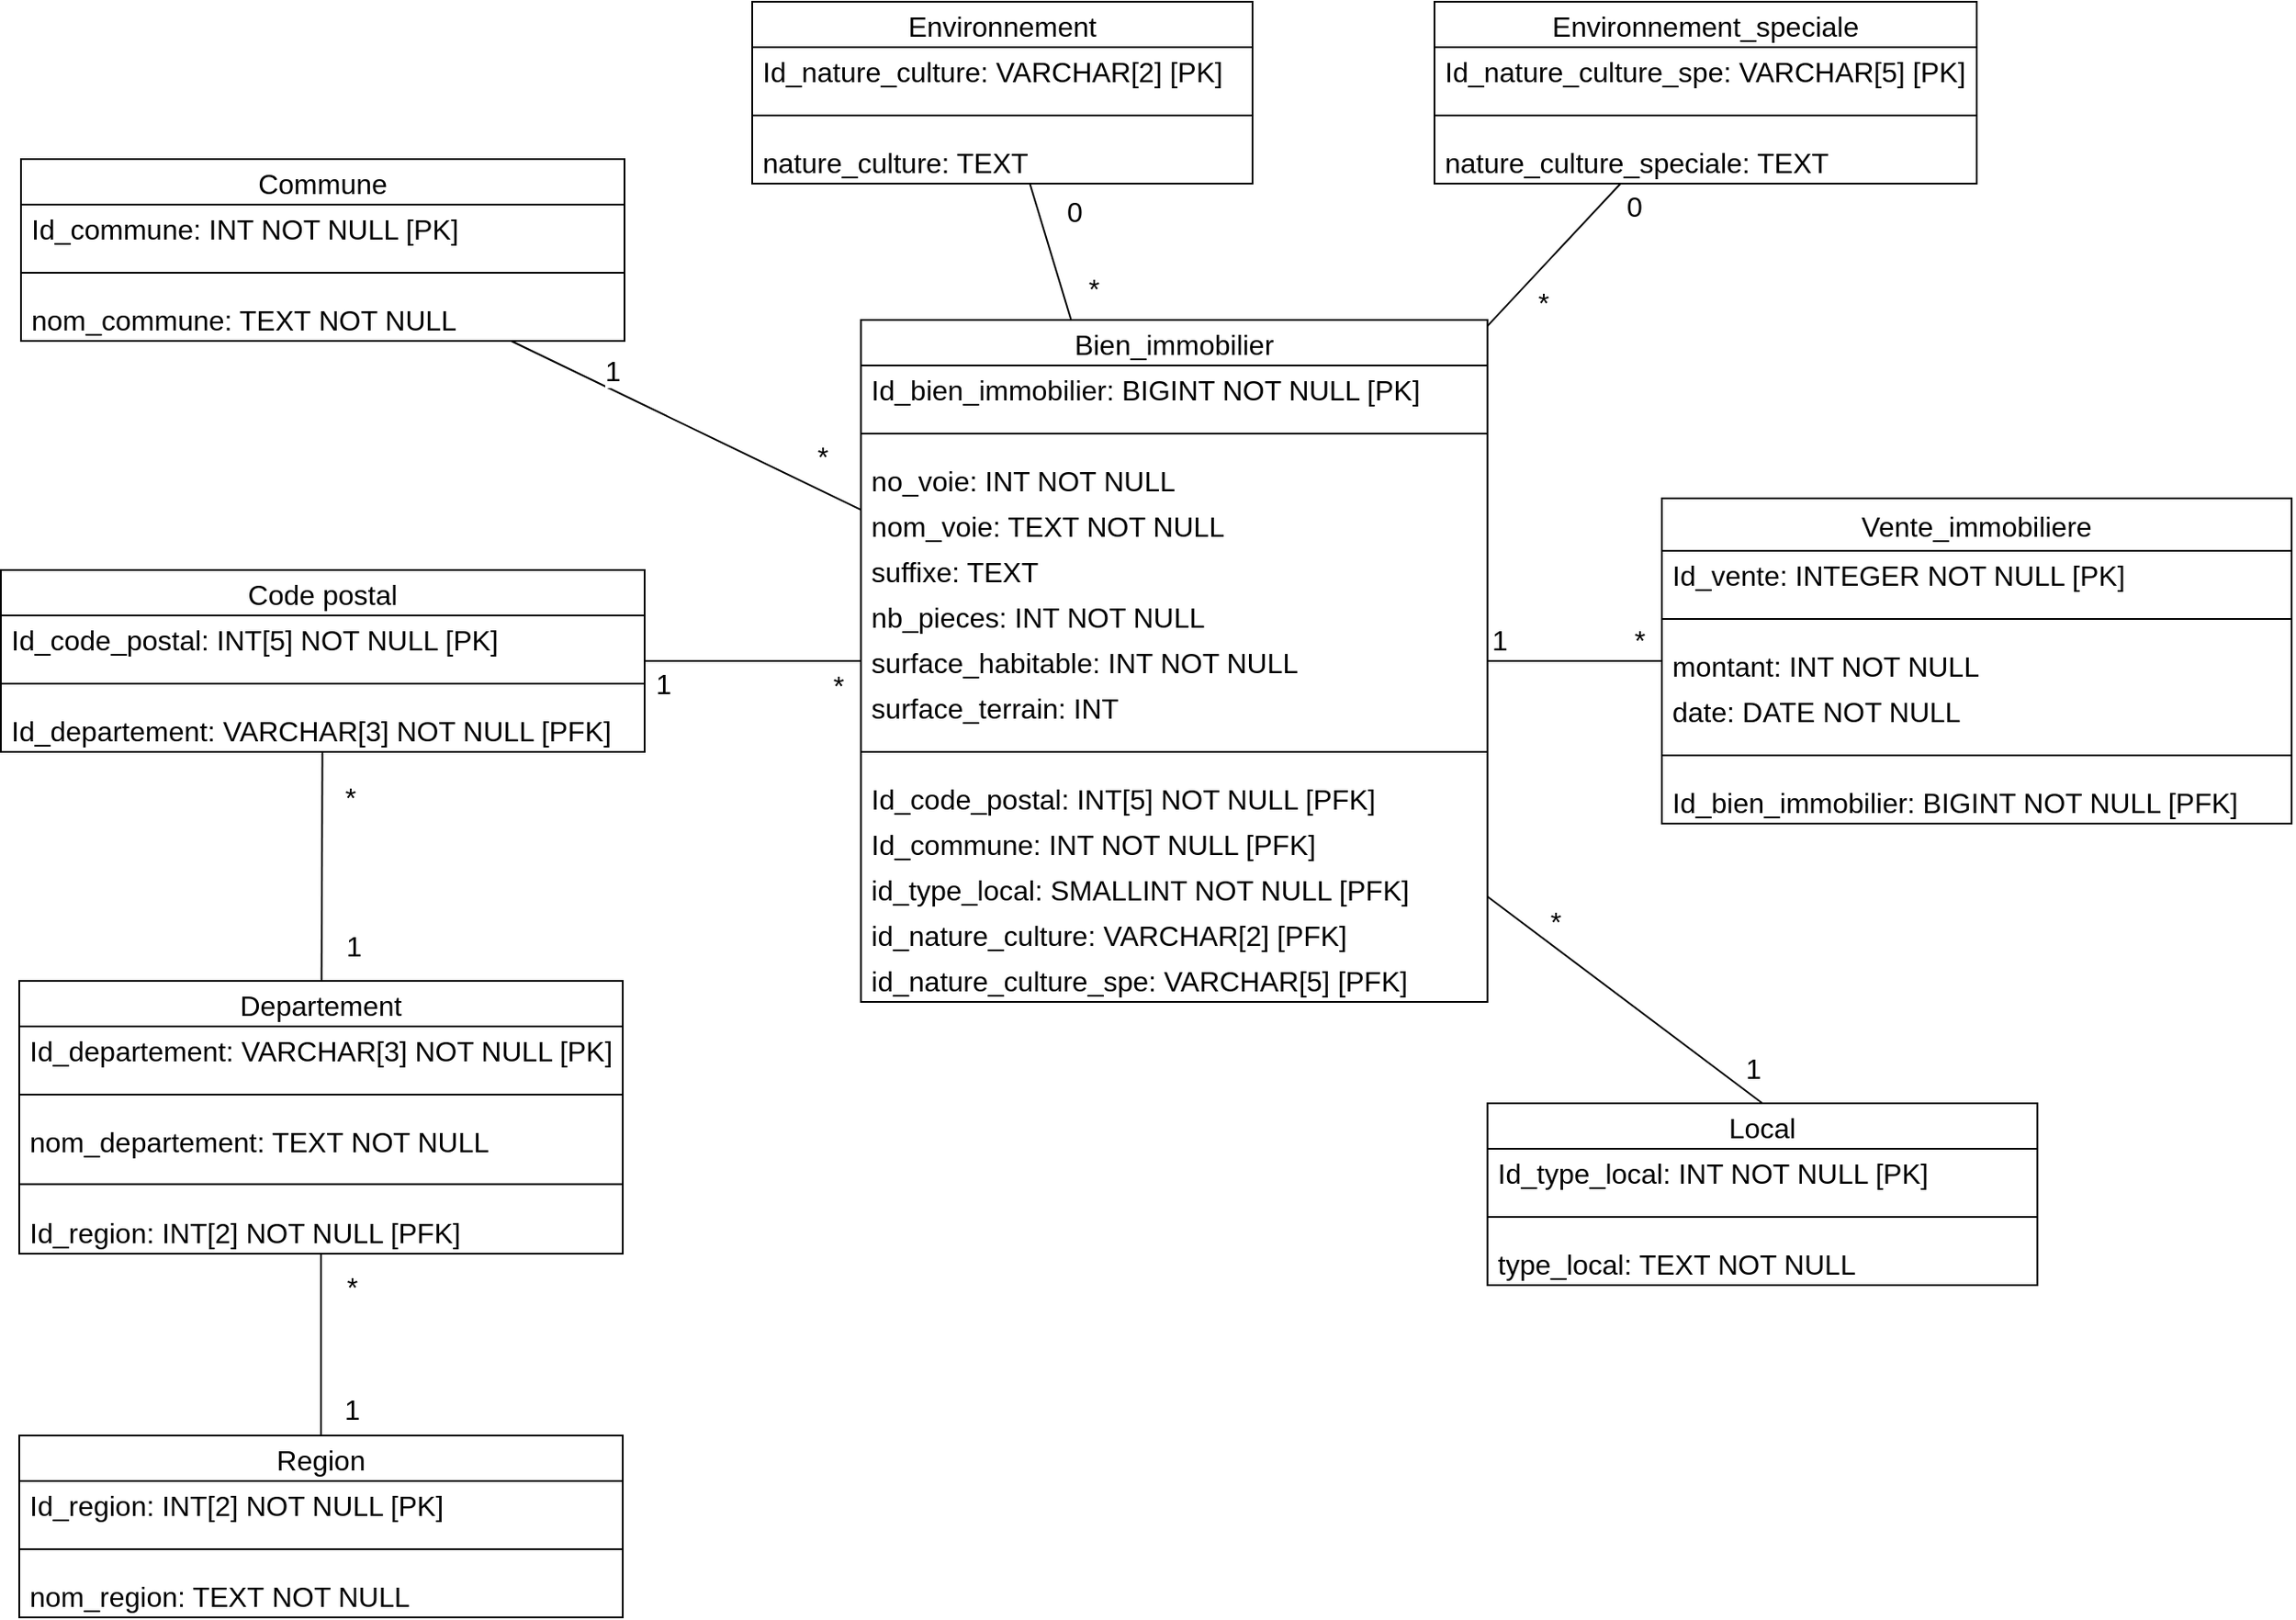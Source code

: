 <mxfile version="17.2.4" type="device"><diagram id="9MLvK_k0aVsAhO-1wb1t" name="Page-1"><mxGraphModel dx="2315" dy="977" grid="1" gridSize="10" guides="1" tooltips="1" connect="1" arrows="1" fold="1" page="1" pageScale="1" pageWidth="827" pageHeight="1169" math="0" shadow="0"><root><mxCell id="0"/><mxCell id="1" parent="0"/><mxCell id="n-S6HMVoFPaO9TLlDUIH-5" value="Bien_immobilier" style="swimlane;fontStyle=0;childLayout=stackLayout;horizontal=1;startSize=26;fillColor=none;horizontalStack=0;resizeParent=1;resizeParentMax=0;resizeLast=0;collapsible=1;marginBottom=0;fontSize=16;verticalAlign=middle;" parent="1" vertex="1"><mxGeometry x="-277.82" y="252" width="358.13" height="390" as="geometry"/></mxCell><mxCell id="n-S6HMVoFPaO9TLlDUIH-67" value="Id_bien_immobilier: BIGINT NOT NULL [PK]" style="text;strokeColor=none;fillColor=none;align=left;verticalAlign=middle;spacingLeft=4;spacingRight=4;overflow=hidden;rotatable=0;points=[[0,0.5],[1,0.5]];portConstraint=eastwest;fontSize=16;" parent="n-S6HMVoFPaO9TLlDUIH-5" vertex="1"><mxGeometry y="26" width="358.13" height="26" as="geometry"/></mxCell><mxCell id="n-S6HMVoFPaO9TLlDUIH-98" style="text;strokeColor=none;fillColor=none;align=left;verticalAlign=middle;spacingLeft=4;spacingRight=4;overflow=hidden;rotatable=0;points=[[0,0.5],[1,0.5]];portConstraint=eastwest;fontSize=16;" parent="n-S6HMVoFPaO9TLlDUIH-5" vertex="1"><mxGeometry y="52" width="358.13" height="26" as="geometry"/></mxCell><mxCell id="n-S6HMVoFPaO9TLlDUIH-6" value="no_voie: INT NOT NULL" style="text;strokeColor=none;fillColor=none;align=left;verticalAlign=middle;spacingLeft=4;spacingRight=4;overflow=hidden;rotatable=0;points=[[0,0.5],[1,0.5]];portConstraint=eastwest;fontSize=16;" parent="n-S6HMVoFPaO9TLlDUIH-5" vertex="1"><mxGeometry y="78" width="358.13" height="26" as="geometry"/></mxCell><mxCell id="JLCW6Cg3PEM2N8Qf9Rc7-1" value="nom_voie: TEXT NOT NULL" style="text;strokeColor=none;fillColor=none;align=left;verticalAlign=middle;spacingLeft=4;spacingRight=4;overflow=hidden;rotatable=0;points=[[0,0.5],[1,0.5]];portConstraint=eastwest;fontSize=16;" parent="n-S6HMVoFPaO9TLlDUIH-5" vertex="1"><mxGeometry y="104" width="358.13" height="26" as="geometry"/></mxCell><mxCell id="n-S6HMVoFPaO9TLlDUIH-7" value="suffixe: TEXT" style="text;strokeColor=none;fillColor=none;align=left;verticalAlign=middle;spacingLeft=4;spacingRight=4;overflow=hidden;rotatable=0;points=[[0,0.5],[1,0.5]];portConstraint=eastwest;fontSize=16;" parent="n-S6HMVoFPaO9TLlDUIH-5" vertex="1"><mxGeometry y="130" width="358.13" height="26" as="geometry"/></mxCell><mxCell id="n-S6HMVoFPaO9TLlDUIH-11" value="nb_pieces: INT NOT NULL" style="text;strokeColor=none;fillColor=none;align=left;verticalAlign=middle;spacingLeft=4;spacingRight=4;overflow=hidden;rotatable=0;points=[[0,0.5],[1,0.5]];portConstraint=eastwest;fontSize=16;horizontal=1;" parent="n-S6HMVoFPaO9TLlDUIH-5" vertex="1"><mxGeometry y="156" width="358.13" height="26" as="geometry"/></mxCell><mxCell id="n-S6HMVoFPaO9TLlDUIH-12" value="surface_habitable: INT NOT NULL" style="text;strokeColor=none;fillColor=none;align=left;verticalAlign=middle;spacingLeft=4;spacingRight=4;overflow=hidden;rotatable=0;points=[[0,0.5],[1,0.5]];portConstraint=eastwest;fontSize=16;horizontal=1;" parent="n-S6HMVoFPaO9TLlDUIH-5" vertex="1"><mxGeometry y="182" width="358.13" height="26" as="geometry"/></mxCell><mxCell id="n-S6HMVoFPaO9TLlDUIH-13" value="surface_terrain: INT" style="text;strokeColor=none;fillColor=none;align=left;verticalAlign=middle;spacingLeft=4;spacingRight=4;overflow=hidden;rotatable=0;points=[[0,0.5],[1,0.5]];portConstraint=eastwest;fontSize=16;horizontal=1;" parent="n-S6HMVoFPaO9TLlDUIH-5" vertex="1"><mxGeometry y="208" width="358.13" height="26" as="geometry"/></mxCell><mxCell id="n-S6HMVoFPaO9TLlDUIH-92" style="text;strokeColor=none;fillColor=none;align=left;verticalAlign=middle;spacingLeft=4;spacingRight=4;overflow=hidden;rotatable=0;points=[[0,0.5],[1,0.5]];portConstraint=eastwest;fontSize=16;" parent="n-S6HMVoFPaO9TLlDUIH-5" vertex="1"><mxGeometry y="234" width="358.13" height="26" as="geometry"/></mxCell><mxCell id="n-S6HMVoFPaO9TLlDUIH-93" value="" style="endArrow=none;html=1;rounded=0;fontSize=16;entryX=1;entryY=0.5;entryDx=0;entryDy=0;exitX=0;exitY=0.5;exitDx=0;exitDy=0;verticalAlign=middle;" parent="n-S6HMVoFPaO9TLlDUIH-5" source="n-S6HMVoFPaO9TLlDUIH-92" target="n-S6HMVoFPaO9TLlDUIH-92" edge="1"><mxGeometry width="50" height="50" relative="1" as="geometry"><mxPoint x="165" y="378" as="sourcePoint"/><mxPoint x="215" y="328" as="targetPoint"/></mxGeometry></mxCell><mxCell id="n-S6HMVoFPaO9TLlDUIH-99" value="" style="endArrow=none;html=1;rounded=0;fontSize=16;entryX=1;entryY=0.5;entryDx=0;entryDy=0;exitX=0;exitY=0.5;exitDx=0;exitDy=0;verticalAlign=middle;" parent="n-S6HMVoFPaO9TLlDUIH-5" source="n-S6HMVoFPaO9TLlDUIH-98" target="n-S6HMVoFPaO9TLlDUIH-98" edge="1"><mxGeometry width="50" height="50" relative="1" as="geometry"><mxPoint x="155" y="194" as="sourcePoint"/><mxPoint x="205" y="144" as="targetPoint"/></mxGeometry></mxCell><mxCell id="2U0PbCX6W4yRTN66kV8E-24" value="Id_code_postal: INT[5] NOT NULL [PFK]" style="text;strokeColor=none;fillColor=none;align=left;verticalAlign=middle;spacingLeft=4;spacingRight=4;overflow=hidden;rotatable=0;points=[[0,0.5],[1,0.5]];portConstraint=eastwest;fontSize=16;" parent="n-S6HMVoFPaO9TLlDUIH-5" vertex="1"><mxGeometry y="260" width="358.13" height="26" as="geometry"/></mxCell><mxCell id="2U0PbCX6W4yRTN66kV8E-1" value="Id_commune: INT NOT NULL [PFK]" style="text;strokeColor=none;fillColor=none;align=left;verticalAlign=middle;spacingLeft=4;spacingRight=4;overflow=hidden;rotatable=0;points=[[0,0.5],[1,0.5]];portConstraint=eastwest;fontSize=16;" parent="n-S6HMVoFPaO9TLlDUIH-5" vertex="1"><mxGeometry y="286" width="358.13" height="26" as="geometry"/></mxCell><mxCell id="n-S6HMVoFPaO9TLlDUIH-56" value="id_type_local: SMALLINT NOT NULL [PFK]" style="text;strokeColor=none;fillColor=none;align=left;verticalAlign=middle;spacingLeft=4;spacingRight=4;overflow=hidden;rotatable=0;points=[[0,0.5],[1,0.5]];portConstraint=eastwest;fontSize=16;horizontal=1;" parent="n-S6HMVoFPaO9TLlDUIH-5" vertex="1"><mxGeometry y="312" width="358.13" height="26" as="geometry"/></mxCell><mxCell id="n-S6HMVoFPaO9TLlDUIH-57" value="id_nature_culture: VARCHAR[2] [PFK]" style="text;strokeColor=none;fillColor=none;align=left;verticalAlign=middle;spacingLeft=4;spacingRight=4;overflow=hidden;rotatable=0;points=[[0,0.5],[1,0.5]];portConstraint=eastwest;fontSize=16;horizontal=1;" parent="n-S6HMVoFPaO9TLlDUIH-5" vertex="1"><mxGeometry y="338" width="358.13" height="26" as="geometry"/></mxCell><mxCell id="n-S6HMVoFPaO9TLlDUIH-58" value="id_nature_culture_spe: VARCHAR[5] [PFK]" style="text;strokeColor=none;fillColor=none;align=left;verticalAlign=middle;spacingLeft=4;spacingRight=4;overflow=hidden;rotatable=0;points=[[0,0.5],[1,0.5]];portConstraint=eastwest;fontSize=16;horizontal=1;" parent="n-S6HMVoFPaO9TLlDUIH-5" vertex="1"><mxGeometry y="364" width="358.13" height="26" as="geometry"/></mxCell><mxCell id="n-S6HMVoFPaO9TLlDUIH-8" value="Vente_immobiliere" style="swimlane;fontStyle=0;childLayout=stackLayout;horizontal=1;startSize=30;fillColor=none;horizontalStack=0;resizeParent=1;resizeParentMax=0;resizeLast=0;collapsible=1;marginBottom=0;fontSize=16;verticalAlign=middle;align=center;" parent="1" vertex="1"><mxGeometry x="180" y="354" width="359.99" height="186" as="geometry"/></mxCell><mxCell id="n-S6HMVoFPaO9TLlDUIH-45" value="Id_vente: INTEGER NOT NULL [PK]" style="text;strokeColor=none;fillColor=none;align=left;verticalAlign=middle;spacingLeft=4;spacingRight=4;overflow=hidden;rotatable=0;points=[[0,0.5],[1,0.5]];portConstraint=eastwest;fontSize=16;horizontal=1;" parent="n-S6HMVoFPaO9TLlDUIH-8" vertex="1"><mxGeometry y="30" width="359.99" height="26" as="geometry"/></mxCell><mxCell id="n-S6HMVoFPaO9TLlDUIH-96" style="text;strokeColor=none;fillColor=none;align=left;verticalAlign=middle;spacingLeft=4;spacingRight=4;overflow=hidden;rotatable=0;points=[[0,0.5],[1,0.5]];portConstraint=eastwest;fontSize=16;horizontal=1;" parent="n-S6HMVoFPaO9TLlDUIH-8" vertex="1"><mxGeometry y="56" width="359.99" height="26" as="geometry"/></mxCell><mxCell id="n-S6HMVoFPaO9TLlDUIH-9" value="montant: INT NOT NULL" style="text;strokeColor=none;fillColor=none;align=left;verticalAlign=middle;spacingLeft=4;spacingRight=4;overflow=hidden;rotatable=0;points=[[0,0.5],[1,0.5]];portConstraint=eastwest;fontSize=16;horizontal=1;" parent="n-S6HMVoFPaO9TLlDUIH-8" vertex="1"><mxGeometry y="82" width="359.99" height="26" as="geometry"/></mxCell><mxCell id="n-S6HMVoFPaO9TLlDUIH-10" value="date: DATE NOT NULL" style="text;strokeColor=none;fillColor=none;align=left;verticalAlign=middle;spacingLeft=4;spacingRight=4;overflow=hidden;rotatable=0;points=[[0,0.5],[1,0.5]];portConstraint=eastwest;fontSize=16;horizontal=1;" parent="n-S6HMVoFPaO9TLlDUIH-8" vertex="1"><mxGeometry y="108" width="359.99" height="26" as="geometry"/></mxCell><mxCell id="n-S6HMVoFPaO9TLlDUIH-49" style="text;strokeColor=none;fillColor=none;align=left;verticalAlign=middle;spacingLeft=4;spacingRight=4;overflow=hidden;rotatable=0;points=[[0,0.5],[1,0.5]];portConstraint=eastwest;fontSize=16;horizontal=1;" parent="n-S6HMVoFPaO9TLlDUIH-8" vertex="1"><mxGeometry y="134" width="359.99" height="26" as="geometry"/></mxCell><mxCell id="n-S6HMVoFPaO9TLlDUIH-55" value="Id_bien_immobilier: BIGINT NOT NULL [PFK]" style="text;strokeColor=none;fillColor=none;align=left;verticalAlign=middle;spacingLeft=4;spacingRight=4;overflow=hidden;rotatable=0;points=[[0,0.5],[1,0.5]];portConstraint=eastwest;fontSize=16;horizontal=1;" parent="n-S6HMVoFPaO9TLlDUIH-8" vertex="1"><mxGeometry y="160" width="359.99" height="26" as="geometry"/></mxCell><mxCell id="n-S6HMVoFPaO9TLlDUIH-54" value="" style="endArrow=none;html=1;rounded=0;fontSize=16;entryX=1;entryY=0.5;entryDx=0;entryDy=0;exitX=0;exitY=0.5;exitDx=0;exitDy=0;verticalAlign=middle;" parent="n-S6HMVoFPaO9TLlDUIH-8" source="n-S6HMVoFPaO9TLlDUIH-49" target="n-S6HMVoFPaO9TLlDUIH-49" edge="1"><mxGeometry width="50" height="50" relative="1" as="geometry"><mxPoint x="70" y="148" as="sourcePoint"/><mxPoint x="120" y="98" as="targetPoint"/><Array as="points"/></mxGeometry></mxCell><mxCell id="n-S6HMVoFPaO9TLlDUIH-97" value="" style="endArrow=none;html=1;rounded=0;fontSize=16;entryX=1;entryY=0.5;entryDx=0;entryDy=0;exitX=0;exitY=0.5;exitDx=0;exitDy=0;verticalAlign=middle;" parent="n-S6HMVoFPaO9TLlDUIH-8" source="n-S6HMVoFPaO9TLlDUIH-96" target="n-S6HMVoFPaO9TLlDUIH-96" edge="1"><mxGeometry width="50" height="50" relative="1" as="geometry"><mxPoint x="-360.01" y="404" as="sourcePoint"/><mxPoint x="-310.01" y="354" as="targetPoint"/></mxGeometry></mxCell><mxCell id="n-S6HMVoFPaO9TLlDUIH-14" value="" style="endArrow=none;html=1;rounded=0;strokeColor=default;verticalAlign=middle;fontSize=16;" parent="1" source="n-S6HMVoFPaO9TLlDUIH-5" target="n-S6HMVoFPaO9TLlDUIH-8" edge="1"><mxGeometry width="50" height="50" relative="1" as="geometry"><mxPoint x="210" y="598" as="sourcePoint"/><mxPoint x="310" y="938" as="targetPoint"/></mxGeometry></mxCell><mxCell id="n-S6HMVoFPaO9TLlDUIH-15" value="1" style="edgeLabel;html=1;align=center;verticalAlign=middle;resizable=0;points=[];fontSize=16;" parent="n-S6HMVoFPaO9TLlDUIH-14" vertex="1" connectable="0"><mxGeometry x="-0.737" relative="1" as="geometry"><mxPoint x="-7" y="-12" as="offset"/></mxGeometry></mxCell><mxCell id="n-S6HMVoFPaO9TLlDUIH-16" value="*" style="edgeLabel;html=1;align=center;verticalAlign=middle;resizable=0;points=[];fontSize=16;" parent="n-S6HMVoFPaO9TLlDUIH-14" vertex="1" connectable="0"><mxGeometry x="0.737" y="-1" relative="1" as="geometry"><mxPoint y="-13" as="offset"/></mxGeometry></mxCell><mxCell id="n-S6HMVoFPaO9TLlDUIH-17" value="Local" style="swimlane;fontStyle=0;childLayout=stackLayout;horizontal=1;startSize=26;fillColor=none;horizontalStack=0;resizeParent=1;resizeParentMax=0;resizeLast=0;collapsible=1;marginBottom=0;fontSize=16;verticalAlign=middle;" parent="1" vertex="1"><mxGeometry x="80.31" y="700" width="314.36" height="104" as="geometry"/></mxCell><mxCell id="n-S6HMVoFPaO9TLlDUIH-59" value="Id_type_local: INT NOT NULL [PK]" style="text;strokeColor=none;fillColor=none;align=left;verticalAlign=middle;spacingLeft=4;spacingRight=4;overflow=hidden;rotatable=0;points=[[0,0.5],[1,0.5]];portConstraint=eastwest;fontSize=16;" parent="n-S6HMVoFPaO9TLlDUIH-17" vertex="1"><mxGeometry y="26" width="314.36" height="26" as="geometry"/></mxCell><mxCell id="n-S6HMVoFPaO9TLlDUIH-108" style="text;strokeColor=none;fillColor=none;align=left;verticalAlign=middle;spacingLeft=4;spacingRight=4;overflow=hidden;rotatable=0;points=[[0,0.5],[1,0.5]];portConstraint=eastwest;fontSize=16;" parent="n-S6HMVoFPaO9TLlDUIH-17" vertex="1"><mxGeometry y="52" width="314.36" height="26" as="geometry"/></mxCell><mxCell id="n-S6HMVoFPaO9TLlDUIH-18" value="type_local: TEXT NOT NULL" style="text;strokeColor=none;fillColor=none;align=left;verticalAlign=middle;spacingLeft=4;spacingRight=4;overflow=hidden;rotatable=0;points=[[0,0.5],[1,0.5]];portConstraint=eastwest;fontSize=16;" parent="n-S6HMVoFPaO9TLlDUIH-17" vertex="1"><mxGeometry y="78" width="314.36" height="26" as="geometry"/></mxCell><mxCell id="n-S6HMVoFPaO9TLlDUIH-109" value="" style="endArrow=none;html=1;rounded=0;fontSize=16;entryX=1;entryY=0.5;entryDx=0;entryDy=0;exitX=0;exitY=0.5;exitDx=0;exitDy=0;verticalAlign=middle;" parent="n-S6HMVoFPaO9TLlDUIH-17" source="n-S6HMVoFPaO9TLlDUIH-108" target="n-S6HMVoFPaO9TLlDUIH-108" edge="1"><mxGeometry width="50" height="50" relative="1" as="geometry"><mxPoint x="-375.64" y="-186" as="sourcePoint"/><mxPoint x="-325.64" y="-236" as="targetPoint"/></mxGeometry></mxCell><mxCell id="n-S6HMVoFPaO9TLlDUIH-19" value="" style="endArrow=none;html=1;rounded=0;fontSize=16;strokeColor=default;exitX=0.5;exitY=0;exitDx=0;exitDy=0;verticalAlign=middle;" parent="1" source="n-S6HMVoFPaO9TLlDUIH-17" target="n-S6HMVoFPaO9TLlDUIH-5" edge="1"><mxGeometry width="50" height="50" relative="1" as="geometry"><mxPoint x="260" y="788" as="sourcePoint"/><mxPoint x="455" y="634" as="targetPoint"/></mxGeometry></mxCell><mxCell id="n-S6HMVoFPaO9TLlDUIH-20" value="*" style="edgeLabel;html=1;align=center;verticalAlign=middle;resizable=0;points=[];fontSize=16;" parent="n-S6HMVoFPaO9TLlDUIH-19" vertex="1" connectable="0"><mxGeometry x="0.74" y="-1" relative="1" as="geometry"><mxPoint x="17" y="-1" as="offset"/></mxGeometry></mxCell><mxCell id="n-S6HMVoFPaO9TLlDUIH-21" value="1" style="edgeLabel;html=1;align=center;verticalAlign=middle;resizable=0;points=[];fontSize=16;" parent="n-S6HMVoFPaO9TLlDUIH-19" vertex="1" connectable="0"><mxGeometry x="-0.741" relative="1" as="geometry"><mxPoint x="15" y="-5" as="offset"/></mxGeometry></mxCell><mxCell id="n-S6HMVoFPaO9TLlDUIH-22" value="Environnement" style="swimlane;fontStyle=0;childLayout=stackLayout;horizontal=1;startSize=26;fillColor=none;horizontalStack=0;resizeParent=1;resizeParentMax=0;resizeLast=0;collapsible=1;marginBottom=0;fontSize=16;verticalAlign=middle;" parent="1" vertex="1"><mxGeometry x="-340" y="70" width="286" height="104" as="geometry"/></mxCell><mxCell id="n-S6HMVoFPaO9TLlDUIH-63" value="Id_nature_culture: VARCHAR[2] [PK]" style="text;strokeColor=none;fillColor=none;align=left;verticalAlign=middle;spacingLeft=4;spacingRight=4;overflow=hidden;rotatable=0;points=[[0,0.5],[1,0.5]];portConstraint=eastwest;fontSize=16;" parent="n-S6HMVoFPaO9TLlDUIH-22" vertex="1"><mxGeometry y="26" width="286" height="26" as="geometry"/></mxCell><mxCell id="n-S6HMVoFPaO9TLlDUIH-110" style="text;strokeColor=none;fillColor=none;align=left;verticalAlign=middle;spacingLeft=4;spacingRight=4;overflow=hidden;rotatable=0;points=[[0,0.5],[1,0.5]];portConstraint=eastwest;fontSize=16;" parent="n-S6HMVoFPaO9TLlDUIH-22" vertex="1"><mxGeometry y="52" width="286" height="26" as="geometry"/></mxCell><mxCell id="n-S6HMVoFPaO9TLlDUIH-23" value="nature_culture: TEXT" style="text;strokeColor=none;fillColor=none;align=left;verticalAlign=middle;spacingLeft=4;spacingRight=4;overflow=hidden;rotatable=0;points=[[0,0.5],[1,0.5]];portConstraint=eastwest;fontSize=16;" parent="n-S6HMVoFPaO9TLlDUIH-22" vertex="1"><mxGeometry y="78" width="286" height="26" as="geometry"/></mxCell><mxCell id="n-S6HMVoFPaO9TLlDUIH-112" value="" style="endArrow=none;html=1;rounded=0;fontSize=16;entryX=1;entryY=0.5;entryDx=0;entryDy=0;exitX=0;exitY=0.5;exitDx=0;exitDy=0;verticalAlign=middle;" parent="n-S6HMVoFPaO9TLlDUIH-22" source="n-S6HMVoFPaO9TLlDUIH-110" target="n-S6HMVoFPaO9TLlDUIH-110" edge="1"><mxGeometry width="50" height="50" relative="1" as="geometry"><mxPoint x="-154" y="220" as="sourcePoint"/><mxPoint x="-104" y="170" as="targetPoint"/></mxGeometry></mxCell><mxCell id="n-S6HMVoFPaO9TLlDUIH-25" value="" style="endArrow=none;html=1;rounded=0;fontSize=16;strokeColor=default;verticalAlign=middle;" parent="1" source="n-S6HMVoFPaO9TLlDUIH-5" target="n-S6HMVoFPaO9TLlDUIH-22" edge="1"><mxGeometry width="50" height="50" relative="1" as="geometry"><mxPoint x="640" y="566" as="sourcePoint"/><mxPoint x="690" y="516" as="targetPoint"/></mxGeometry></mxCell><mxCell id="n-S6HMVoFPaO9TLlDUIH-26" value="*" style="edgeLabel;html=1;align=center;verticalAlign=middle;resizable=0;points=[];fontSize=16;" parent="n-S6HMVoFPaO9TLlDUIH-25" vertex="1" connectable="0"><mxGeometry x="-0.803" relative="1" as="geometry"><mxPoint x="15" y="-11" as="offset"/></mxGeometry></mxCell><mxCell id="n-S6HMVoFPaO9TLlDUIH-27" value="0" style="edgeLabel;html=1;align=center;verticalAlign=middle;resizable=0;points=[];fontSize=16;" parent="n-S6HMVoFPaO9TLlDUIH-25" vertex="1" connectable="0"><mxGeometry x="0.749" y="1" relative="1" as="geometry"><mxPoint x="23" y="6" as="offset"/></mxGeometry></mxCell><mxCell id="n-S6HMVoFPaO9TLlDUIH-34" value="Commune" style="swimlane;fontStyle=0;childLayout=stackLayout;horizontal=1;startSize=26;fillColor=none;horizontalStack=0;resizeParent=1;resizeParentMax=0;resizeLast=0;collapsible=1;marginBottom=0;fontSize=16;verticalAlign=middle;" parent="1" vertex="1"><mxGeometry x="-758" y="160" width="345" height="104" as="geometry"/></mxCell><mxCell id="n-S6HMVoFPaO9TLlDUIH-80" value="Id_commune: INT NOT NULL [PK]" style="text;strokeColor=none;fillColor=none;align=left;verticalAlign=middle;spacingLeft=4;spacingRight=4;overflow=hidden;rotatable=0;points=[[0,0.5],[1,0.5]];portConstraint=eastwest;fontSize=16;" parent="n-S6HMVoFPaO9TLlDUIH-34" vertex="1"><mxGeometry y="26" width="345" height="26" as="geometry"/></mxCell><mxCell id="n-S6HMVoFPaO9TLlDUIH-104" style="text;strokeColor=none;fillColor=none;align=left;verticalAlign=middle;spacingLeft=4;spacingRight=4;overflow=hidden;rotatable=0;points=[[0,0.5],[1,0.5]];portConstraint=eastwest;fontSize=16;" parent="n-S6HMVoFPaO9TLlDUIH-34" vertex="1"><mxGeometry y="52" width="345" height="26" as="geometry"/></mxCell><mxCell id="n-S6HMVoFPaO9TLlDUIH-35" value="nom_commune: TEXT NOT NULL" style="text;strokeColor=none;fillColor=none;align=left;verticalAlign=middle;spacingLeft=4;spacingRight=4;overflow=hidden;rotatable=0;points=[[0,0.5],[1,0.5]];portConstraint=eastwest;fontSize=16;" parent="n-S6HMVoFPaO9TLlDUIH-34" vertex="1"><mxGeometry y="78" width="345" height="26" as="geometry"/></mxCell><mxCell id="n-S6HMVoFPaO9TLlDUIH-105" value="" style="endArrow=none;html=1;rounded=0;fontSize=16;entryX=1;entryY=0.5;entryDx=0;entryDy=0;exitX=0;exitY=0.5;exitDx=0;exitDy=0;verticalAlign=middle;" parent="n-S6HMVoFPaO9TLlDUIH-34" source="n-S6HMVoFPaO9TLlDUIH-104" target="n-S6HMVoFPaO9TLlDUIH-104" edge="1"><mxGeometry width="50" height="50" relative="1" as="geometry"><mxPoint x="180" y="-180" as="sourcePoint"/><mxPoint x="230" y="-230" as="targetPoint"/></mxGeometry></mxCell><mxCell id="n-S6HMVoFPaO9TLlDUIH-37" value="Departement" style="swimlane;fontStyle=0;childLayout=stackLayout;horizontal=1;startSize=26;fillColor=none;horizontalStack=0;resizeParent=1;resizeParentMax=0;resizeLast=0;collapsible=1;marginBottom=0;fontSize=16;verticalAlign=middle;" parent="1" vertex="1"><mxGeometry x="-759" y="630" width="345" height="156" as="geometry"/></mxCell><mxCell id="n-S6HMVoFPaO9TLlDUIH-91" value="Id_departement: VARCHAR[3] NOT NULL [PK]" style="text;strokeColor=none;fillColor=none;align=left;verticalAlign=middle;spacingLeft=4;spacingRight=4;overflow=hidden;rotatable=0;points=[[0,0.5],[1,0.5]];portConstraint=eastwest;fontSize=16;" parent="n-S6HMVoFPaO9TLlDUIH-37" vertex="1"><mxGeometry y="26" width="345" height="26" as="geometry"/></mxCell><mxCell id="n-S6HMVoFPaO9TLlDUIH-106" style="text;strokeColor=none;fillColor=none;align=left;verticalAlign=middle;spacingLeft=4;spacingRight=4;overflow=hidden;rotatable=0;points=[[0,0.5],[1,0.5]];portConstraint=eastwest;fontSize=16;" parent="n-S6HMVoFPaO9TLlDUIH-37" vertex="1"><mxGeometry y="52" width="345" height="26" as="geometry"/></mxCell><mxCell id="n-S6HMVoFPaO9TLlDUIH-38" value="nom_departement: TEXT NOT NULL" style="text;strokeColor=none;fillColor=none;align=left;verticalAlign=middle;spacingLeft=4;spacingRight=4;overflow=hidden;rotatable=0;points=[[0,0.5],[1,0.5]];portConstraint=eastwest;fontSize=16;" parent="n-S6HMVoFPaO9TLlDUIH-37" vertex="1"><mxGeometry y="78" width="345" height="26" as="geometry"/></mxCell><mxCell id="YKuEtHGh75tFEtpkkaQq-9" value="" style="endArrow=none;html=1;rounded=0;fontSize=16;entryX=1;entryY=0.5;entryDx=0;entryDy=0;exitX=0;exitY=0.5;exitDx=0;exitDy=0;verticalAlign=middle;" parent="n-S6HMVoFPaO9TLlDUIH-37" edge="1"><mxGeometry width="50" height="50" relative="1" as="geometry"><mxPoint y="116.29" as="sourcePoint"/><mxPoint x="345" y="116.29" as="targetPoint"/></mxGeometry></mxCell><mxCell id="YKuEtHGh75tFEtpkkaQq-7" style="text;strokeColor=none;fillColor=none;align=left;verticalAlign=middle;spacingLeft=4;spacingRight=4;overflow=hidden;rotatable=0;points=[[0,0.5],[1,0.5]];portConstraint=eastwest;fontSize=16;" parent="n-S6HMVoFPaO9TLlDUIH-37" vertex="1"><mxGeometry y="104" width="345" height="26" as="geometry"/></mxCell><mxCell id="n-S6HMVoFPaO9TLlDUIH-107" value="" style="endArrow=none;html=1;rounded=0;fontSize=16;entryX=1;entryY=0.5;entryDx=0;entryDy=0;exitX=0;exitY=0.5;exitDx=0;exitDy=0;verticalAlign=middle;" parent="n-S6HMVoFPaO9TLlDUIH-37" source="n-S6HMVoFPaO9TLlDUIH-106" target="n-S6HMVoFPaO9TLlDUIH-106" edge="1"><mxGeometry width="50" height="50" relative="1" as="geometry"><mxPoint x="231.25" y="-446" as="sourcePoint"/><mxPoint x="281.25" y="-496" as="targetPoint"/></mxGeometry></mxCell><mxCell id="YKuEtHGh75tFEtpkkaQq-8" value="Id_region: INT[2] NOT NULL [PFK]" style="text;strokeColor=none;fillColor=none;align=left;verticalAlign=middle;spacingLeft=4;spacingRight=4;overflow=hidden;rotatable=0;points=[[0,0.5],[1,0.5]];portConstraint=eastwest;fontSize=16;" parent="n-S6HMVoFPaO9TLlDUIH-37" vertex="1"><mxGeometry y="130" width="345" height="26" as="geometry"/></mxCell><mxCell id="n-S6HMVoFPaO9TLlDUIH-39" value="" style="endArrow=none;html=1;rounded=0;fontSize=16;strokeColor=default;verticalAlign=middle;" parent="1" source="n-S6HMVoFPaO9TLlDUIH-37" target="2U0PbCX6W4yRTN66kV8E-16" edge="1"><mxGeometry width="50" height="50" relative="1" as="geometry"><mxPoint x="-543.658" y="785.1" as="sourcePoint"/><mxPoint x="-494.385" y="599.998" as="targetPoint"/></mxGeometry></mxCell><mxCell id="n-S6HMVoFPaO9TLlDUIH-40" value="*" style="edgeLabel;html=1;align=center;verticalAlign=middle;resizable=0;points=[];fontSize=16;" parent="n-S6HMVoFPaO9TLlDUIH-39" vertex="1" connectable="0"><mxGeometry x="0.63" y="-3" relative="1" as="geometry"><mxPoint x="13" y="2" as="offset"/></mxGeometry></mxCell><mxCell id="n-S6HMVoFPaO9TLlDUIH-41" value="1" style="edgeLabel;html=1;align=center;verticalAlign=middle;resizable=0;points=[];fontSize=16;" parent="n-S6HMVoFPaO9TLlDUIH-39" vertex="1" connectable="0"><mxGeometry x="-0.726" y="2" relative="1" as="geometry"><mxPoint x="20" y="-2" as="offset"/></mxGeometry></mxCell><mxCell id="n-S6HMVoFPaO9TLlDUIH-42" value="" style="endArrow=none;html=1;rounded=0;fontSize=16;strokeColor=default;verticalAlign=middle;" parent="1" source="n-S6HMVoFPaO9TLlDUIH-34" target="n-S6HMVoFPaO9TLlDUIH-5" edge="1"><mxGeometry width="50" height="50" relative="1" as="geometry"><mxPoint x="10" y="786.08" as="sourcePoint"/><mxPoint x="60" y="736.08" as="targetPoint"/></mxGeometry></mxCell><mxCell id="n-S6HMVoFPaO9TLlDUIH-43" value="*" style="edgeLabel;html=1;align=center;verticalAlign=middle;resizable=0;points=[];fontSize=16;" parent="n-S6HMVoFPaO9TLlDUIH-42" vertex="1" connectable="0"><mxGeometry x="0.69" relative="1" as="geometry"><mxPoint x="9" y="-16" as="offset"/></mxGeometry></mxCell><mxCell id="n-S6HMVoFPaO9TLlDUIH-44" value="1" style="edgeLabel;html=1;align=center;verticalAlign=middle;resizable=0;points=[];fontSize=16;" parent="n-S6HMVoFPaO9TLlDUIH-42" vertex="1" connectable="0"><mxGeometry x="-0.647" y="-1" relative="1" as="geometry"><mxPoint x="23" y="-1" as="offset"/></mxGeometry></mxCell><mxCell id="n-S6HMVoFPaO9TLlDUIH-60" value="Environnement_speciale" style="swimlane;fontStyle=0;childLayout=stackLayout;horizontal=1;startSize=26;fillColor=none;horizontalStack=0;resizeParent=1;resizeParentMax=0;resizeLast=0;collapsible=1;marginBottom=0;fontSize=16;verticalAlign=middle;" parent="1" vertex="1"><mxGeometry x="50" y="70" width="310" height="104" as="geometry"/></mxCell><mxCell id="n-S6HMVoFPaO9TLlDUIH-61" value="Id_nature_culture_spe: VARCHAR[5] [PK]" style="text;strokeColor=none;fillColor=none;align=left;verticalAlign=middle;spacingLeft=4;spacingRight=4;overflow=hidden;rotatable=0;points=[[0,0.5],[1,0.5]];portConstraint=eastwest;fontSize=16;" parent="n-S6HMVoFPaO9TLlDUIH-60" vertex="1"><mxGeometry y="26" width="310" height="26" as="geometry"/></mxCell><mxCell id="n-S6HMVoFPaO9TLlDUIH-111" style="text;strokeColor=none;fillColor=none;align=left;verticalAlign=middle;spacingLeft=4;spacingRight=4;overflow=hidden;rotatable=0;points=[[0,0.5],[1,0.5]];portConstraint=eastwest;fontSize=16;" parent="n-S6HMVoFPaO9TLlDUIH-60" vertex="1"><mxGeometry y="52" width="310" height="26" as="geometry"/></mxCell><mxCell id="n-S6HMVoFPaO9TLlDUIH-62" value="nature_culture_speciale: TEXT" style="text;strokeColor=none;fillColor=none;align=left;verticalAlign=middle;spacingLeft=4;spacingRight=4;overflow=hidden;rotatable=0;points=[[0,0.5],[1,0.5]];portConstraint=eastwest;fontSize=16;" parent="n-S6HMVoFPaO9TLlDUIH-60" vertex="1"><mxGeometry y="78" width="310" height="26" as="geometry"/></mxCell><mxCell id="n-S6HMVoFPaO9TLlDUIH-113" value="" style="endArrow=none;html=1;rounded=0;fontSize=16;entryX=1;entryY=0.5;entryDx=0;entryDy=0;exitX=0;exitY=0.5;exitDx=0;exitDy=0;verticalAlign=middle;" parent="n-S6HMVoFPaO9TLlDUIH-60" source="n-S6HMVoFPaO9TLlDUIH-111" target="n-S6HMVoFPaO9TLlDUIH-111" edge="1"><mxGeometry width="50" height="50" relative="1" as="geometry"><mxPoint x="-510" y="220" as="sourcePoint"/><mxPoint x="-460" y="170" as="targetPoint"/></mxGeometry></mxCell><mxCell id="n-S6HMVoFPaO9TLlDUIH-64" value="" style="endArrow=none;html=1;rounded=0;fontSize=16;verticalAlign=middle;" parent="1" source="n-S6HMVoFPaO9TLlDUIH-5" target="n-S6HMVoFPaO9TLlDUIH-60" edge="1"><mxGeometry width="50" height="50" relative="1" as="geometry"><mxPoint x="320" y="546" as="sourcePoint"/><mxPoint x="370" y="496" as="targetPoint"/></mxGeometry></mxCell><mxCell id="n-S6HMVoFPaO9TLlDUIH-65" value="0" style="edgeLabel;html=1;align=center;verticalAlign=middle;resizable=0;points=[];fontSize=16;" parent="n-S6HMVoFPaO9TLlDUIH-64" vertex="1" connectable="0"><mxGeometry x="0.695" relative="1" as="geometry"><mxPoint x="19" as="offset"/></mxGeometry></mxCell><mxCell id="n-S6HMVoFPaO9TLlDUIH-66" value="*" style="edgeLabel;html=1;align=center;verticalAlign=middle;resizable=0;points=[];fontSize=16;" parent="n-S6HMVoFPaO9TLlDUIH-64" vertex="1" connectable="0"><mxGeometry x="-0.638" y="-2" relative="1" as="geometry"><mxPoint x="16" as="offset"/></mxGeometry></mxCell><mxCell id="2U0PbCX6W4yRTN66kV8E-16" value="Code postal" style="swimlane;fontStyle=0;childLayout=stackLayout;horizontal=1;startSize=26;fillColor=none;horizontalStack=0;resizeParent=1;resizeParentMax=0;resizeLast=0;collapsible=1;marginBottom=0;fontSize=16;verticalAlign=middle;" parent="1" vertex="1"><mxGeometry x="-769.5" y="395" width="368" height="104" as="geometry"/></mxCell><mxCell id="2U0PbCX6W4yRTN66kV8E-17" value="Id_code_postal: INT[5] NOT NULL [PK]" style="text;strokeColor=none;fillColor=none;align=left;verticalAlign=middle;spacingLeft=4;spacingRight=4;overflow=hidden;rotatable=0;points=[[0,0.5],[1,0.5]];portConstraint=eastwest;fontSize=16;" parent="2U0PbCX6W4yRTN66kV8E-16" vertex="1"><mxGeometry y="26" width="368" height="26" as="geometry"/></mxCell><mxCell id="2U0PbCX6W4yRTN66kV8E-28" style="text;strokeColor=none;fillColor=none;align=left;verticalAlign=middle;spacingLeft=4;spacingRight=4;overflow=hidden;rotatable=0;points=[[0,0.5],[1,0.5]];portConstraint=eastwest;fontSize=16;" parent="2U0PbCX6W4yRTN66kV8E-16" vertex="1"><mxGeometry y="52" width="368" height="26" as="geometry"/></mxCell><mxCell id="2U0PbCX6W4yRTN66kV8E-27" value="Id_departement: VARCHAR[3] NOT NULL [PFK]" style="text;strokeColor=none;fillColor=none;align=left;verticalAlign=middle;spacingLeft=4;spacingRight=4;overflow=hidden;rotatable=0;points=[[0,0.5],[1,0.5]];portConstraint=eastwest;fontSize=16;" parent="2U0PbCX6W4yRTN66kV8E-16" vertex="1"><mxGeometry y="78" width="368" height="26" as="geometry"/></mxCell><mxCell id="2U0PbCX6W4yRTN66kV8E-29" value="" style="endArrow=none;html=1;rounded=0;fontSize=16;entryX=1;entryY=0.5;entryDx=0;entryDy=0;exitX=0;exitY=0.5;exitDx=0;exitDy=0;" parent="2U0PbCX6W4yRTN66kV8E-16" source="2U0PbCX6W4yRTN66kV8E-28" target="2U0PbCX6W4yRTN66kV8E-28" edge="1"><mxGeometry width="50" height="50" relative="1" as="geometry"><mxPoint x="198" y="-58" as="sourcePoint"/><mxPoint x="248" y="-108" as="targetPoint"/></mxGeometry></mxCell><mxCell id="2U0PbCX6W4yRTN66kV8E-23" value="" style="endArrow=none;html=1;rounded=0;" parent="1" source="2U0PbCX6W4yRTN66kV8E-16" target="n-S6HMVoFPaO9TLlDUIH-5" edge="1"><mxGeometry width="50" height="50" relative="1" as="geometry"><mxPoint x="-230" y="640" as="sourcePoint"/><mxPoint x="-180" y="590" as="targetPoint"/></mxGeometry></mxCell><mxCell id="2U0PbCX6W4yRTN66kV8E-25" value="&lt;font style=&quot;font-size: 16px&quot;&gt;1&lt;/font&gt;" style="edgeLabel;html=1;align=center;verticalAlign=middle;resizable=0;points=[];" parent="2U0PbCX6W4yRTN66kV8E-23" vertex="1" connectable="0"><mxGeometry x="-0.324" y="3" relative="1" as="geometry"><mxPoint x="-32" y="16" as="offset"/></mxGeometry></mxCell><mxCell id="2U0PbCX6W4yRTN66kV8E-26" value="*" style="edgeLabel;html=1;align=center;verticalAlign=middle;resizable=0;points=[];fontSize=16;" parent="2U0PbCX6W4yRTN66kV8E-23" vertex="1" connectable="0"><mxGeometry x="0.781" y="-2" relative="1" as="geometry"><mxPoint y="12" as="offset"/></mxGeometry></mxCell><mxCell id="YKuEtHGh75tFEtpkkaQq-1" value="Region" style="swimlane;fontStyle=0;childLayout=stackLayout;horizontal=1;startSize=26;fillColor=none;horizontalStack=0;resizeParent=1;resizeParentMax=0;resizeLast=0;collapsible=1;marginBottom=0;fontSize=16;verticalAlign=middle;" parent="1" vertex="1"><mxGeometry x="-759" y="890" width="345" height="104" as="geometry"/></mxCell><mxCell id="YKuEtHGh75tFEtpkkaQq-2" value="Id_region: INT[2] NOT NULL [PK]" style="text;strokeColor=none;fillColor=none;align=left;verticalAlign=middle;spacingLeft=4;spacingRight=4;overflow=hidden;rotatable=0;points=[[0,0.5],[1,0.5]];portConstraint=eastwest;fontSize=16;" parent="YKuEtHGh75tFEtpkkaQq-1" vertex="1"><mxGeometry y="26" width="345" height="26" as="geometry"/></mxCell><mxCell id="YKuEtHGh75tFEtpkkaQq-3" style="text;strokeColor=none;fillColor=none;align=left;verticalAlign=middle;spacingLeft=4;spacingRight=4;overflow=hidden;rotatable=0;points=[[0,0.5],[1,0.5]];portConstraint=eastwest;fontSize=16;" parent="YKuEtHGh75tFEtpkkaQq-1" vertex="1"><mxGeometry y="52" width="345" height="26" as="geometry"/></mxCell><mxCell id="YKuEtHGh75tFEtpkkaQq-4" value="nom_region: TEXT NOT NULL" style="text;strokeColor=none;fillColor=none;align=left;verticalAlign=middle;spacingLeft=4;spacingRight=4;overflow=hidden;rotatable=0;points=[[0,0.5],[1,0.5]];portConstraint=eastwest;fontSize=16;" parent="YKuEtHGh75tFEtpkkaQq-1" vertex="1"><mxGeometry y="78" width="345" height="26" as="geometry"/></mxCell><mxCell id="YKuEtHGh75tFEtpkkaQq-5" value="" style="endArrow=none;html=1;rounded=0;fontSize=16;entryX=1;entryY=0.5;entryDx=0;entryDy=0;exitX=0;exitY=0.5;exitDx=0;exitDy=0;verticalAlign=middle;" parent="YKuEtHGh75tFEtpkkaQq-1" source="YKuEtHGh75tFEtpkkaQq-3" target="YKuEtHGh75tFEtpkkaQq-3" edge="1"><mxGeometry width="50" height="50" relative="1" as="geometry"><mxPoint x="231.25" y="-446" as="sourcePoint"/><mxPoint x="281.25" y="-496" as="targetPoint"/></mxGeometry></mxCell><mxCell id="YKuEtHGh75tFEtpkkaQq-10" value="" style="endArrow=none;html=1;rounded=0;" parent="1" source="YKuEtHGh75tFEtpkkaQq-1" target="n-S6HMVoFPaO9TLlDUIH-37" edge="1"><mxGeometry width="50" height="50" relative="1" as="geometry"><mxPoint x="-310" y="710" as="sourcePoint"/><mxPoint x="-260" y="660" as="targetPoint"/></mxGeometry></mxCell><mxCell id="YKuEtHGh75tFEtpkkaQq-11" value="*&lt;font style=&quot;font-size: 16px;&quot;&gt;&lt;br style=&quot;font-size: 16px;&quot;&gt;&lt;/font&gt;" style="edgeLabel;html=1;align=center;verticalAlign=middle;resizable=0;points=[];fontSize=16;" parent="YKuEtHGh75tFEtpkkaQq-10" vertex="1" connectable="0"><mxGeometry x="0.679" relative="1" as="geometry"><mxPoint x="17" y="2" as="offset"/></mxGeometry></mxCell><mxCell id="YKuEtHGh75tFEtpkkaQq-12" value="1" style="edgeLabel;html=1;align=center;verticalAlign=middle;resizable=0;points=[];fontSize=16;" parent="YKuEtHGh75tFEtpkkaQq-10" vertex="1" connectable="0"><mxGeometry x="-0.699" y="-1" relative="1" as="geometry"><mxPoint x="16" as="offset"/></mxGeometry></mxCell></root></mxGraphModel></diagram></mxfile>
